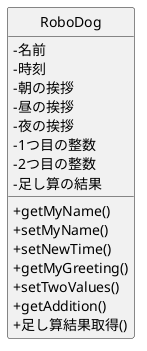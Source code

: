 @startuml Robodogクラス図
skinparam classAttributeIconSize 0
hide circle

class RoboDog {
 -名前
 -時刻
 -朝の挨拶
 -昼の挨拶
 -夜の挨拶
 -1つ目の整数
 -2つ目の整数
 -足し算の結果

 +getMyName()
 +setMyName()
 +setNewTime()
 +getMyGreeting()
 +setTwoValues()
 +getAddition()
 +足し算結果取得()
}

@enduml
